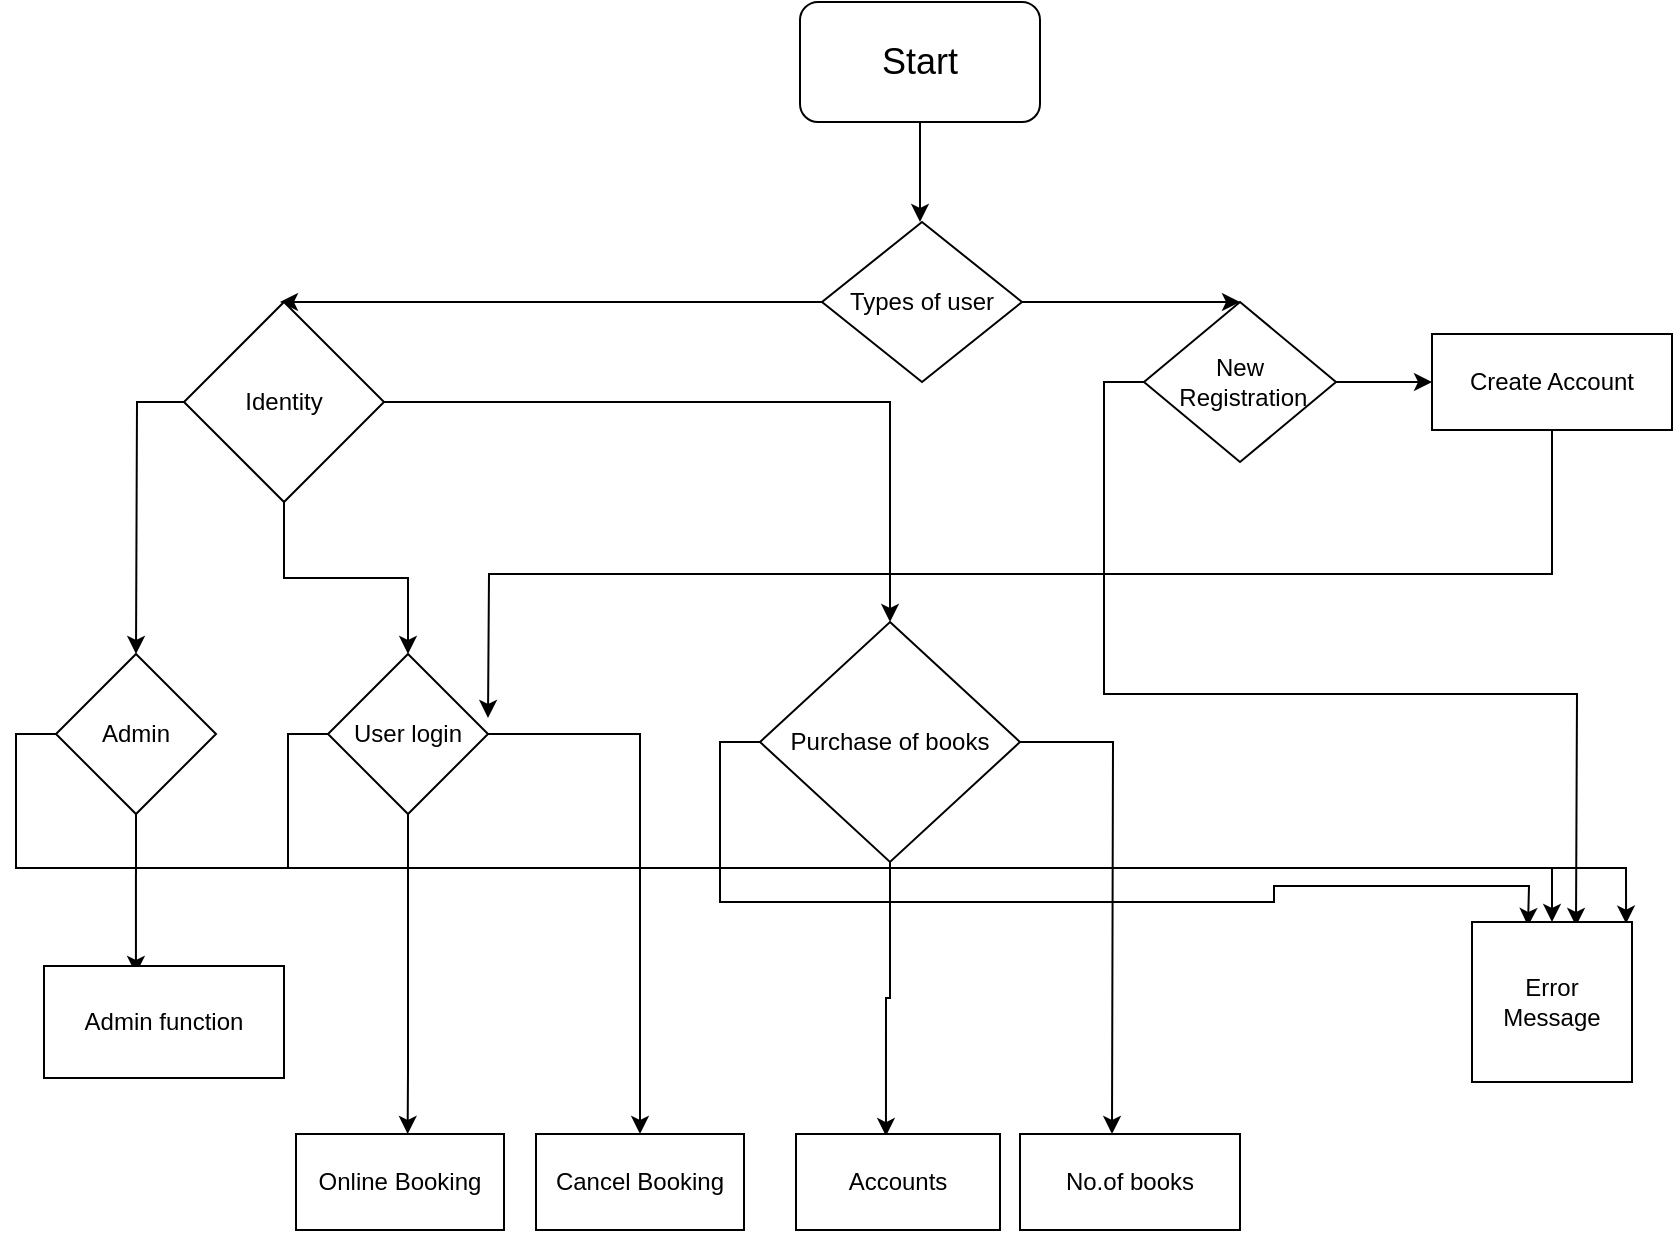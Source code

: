 <mxfile version="12.0.2" type="device" pages="1"><diagram id="RTPv92TFNESPTHgvI69m" name="Page-1"><mxGraphModel dx="2390" dy="634" grid="1" gridSize="8" guides="1" tooltips="1" connect="1" arrows="1" fold="1" page="1" pageScale="1" pageWidth="850" pageHeight="1100" math="0" shadow="0"><root><mxCell id="0"/><mxCell id="1" parent="0"/><mxCell id="o3ugFpkOhrvy6yKHqtfu-4" value="&lt;font style=&quot;font-size: 18px&quot;&gt;Start&lt;/font&gt;" style="rounded=1;whiteSpace=wrap;html=1;" vertex="1" parent="1"><mxGeometry x="380" y="50" width="120" height="60" as="geometry"/></mxCell><mxCell id="o3ugFpkOhrvy6yKHqtfu-7" value="" style="endArrow=classic;html=1;exitX=0.5;exitY=1;exitDx=0;exitDy=0;" edge="1" parent="1" source="o3ugFpkOhrvy6yKHqtfu-4"><mxGeometry width="50" height="50" relative="1" as="geometry"><mxPoint x="380" y="210" as="sourcePoint"/><mxPoint x="440" y="160" as="targetPoint"/></mxGeometry></mxCell><mxCell id="o3ugFpkOhrvy6yKHqtfu-11" style="edgeStyle=orthogonalEdgeStyle;rounded=0;orthogonalLoop=1;jettySize=auto;html=1;exitX=1;exitY=0.5;exitDx=0;exitDy=0;" edge="1" parent="1" source="o3ugFpkOhrvy6yKHqtfu-8"><mxGeometry relative="1" as="geometry"><mxPoint x="600" y="200" as="targetPoint"/></mxGeometry></mxCell><mxCell id="o3ugFpkOhrvy6yKHqtfu-12" style="edgeStyle=orthogonalEdgeStyle;rounded=0;orthogonalLoop=1;jettySize=auto;html=1;exitX=0;exitY=0.5;exitDx=0;exitDy=0;" edge="1" parent="1" source="o3ugFpkOhrvy6yKHqtfu-8"><mxGeometry relative="1" as="geometry"><mxPoint x="120" y="200" as="targetPoint"/></mxGeometry></mxCell><mxCell id="o3ugFpkOhrvy6yKHqtfu-8" value="Types of user&lt;br&gt;" style="rhombus;whiteSpace=wrap;html=1;" vertex="1" parent="1"><mxGeometry x="391" y="160" width="100" height="80" as="geometry"/></mxCell><mxCell id="o3ugFpkOhrvy6yKHqtfu-14" style="edgeStyle=orthogonalEdgeStyle;rounded=0;orthogonalLoop=1;jettySize=auto;html=1;exitX=0;exitY=0.5;exitDx=0;exitDy=0;" edge="1" parent="1" source="o3ugFpkOhrvy6yKHqtfu-13"><mxGeometry relative="1" as="geometry"><mxPoint x="48" y="376.0" as="targetPoint"/></mxGeometry></mxCell><mxCell id="o3ugFpkOhrvy6yKHqtfu-25" style="edgeStyle=orthogonalEdgeStyle;rounded=0;orthogonalLoop=1;jettySize=auto;html=1;exitX=0.5;exitY=1;exitDx=0;exitDy=0;entryX=0.5;entryY=0;entryDx=0;entryDy=0;" edge="1" parent="1" source="o3ugFpkOhrvy6yKHqtfu-13" target="o3ugFpkOhrvy6yKHqtfu-19"><mxGeometry relative="1" as="geometry"/></mxCell><mxCell id="o3ugFpkOhrvy6yKHqtfu-27" style="edgeStyle=orthogonalEdgeStyle;rounded=0;orthogonalLoop=1;jettySize=auto;html=1;exitX=1;exitY=0.5;exitDx=0;exitDy=0;entryX=0.5;entryY=0;entryDx=0;entryDy=0;" edge="1" parent="1" source="o3ugFpkOhrvy6yKHqtfu-13" target="o3ugFpkOhrvy6yKHqtfu-26"><mxGeometry relative="1" as="geometry"/></mxCell><mxCell id="o3ugFpkOhrvy6yKHqtfu-13" value="Identity&lt;br&gt;" style="rhombus;whiteSpace=wrap;html=1;" vertex="1" parent="1"><mxGeometry x="72" y="200" width="100" height="100" as="geometry"/></mxCell><mxCell id="o3ugFpkOhrvy6yKHqtfu-17" style="edgeStyle=orthogonalEdgeStyle;rounded=0;orthogonalLoop=1;jettySize=auto;html=1;exitX=0.5;exitY=1;exitDx=0;exitDy=0;entryX=0.383;entryY=0.071;entryDx=0;entryDy=0;entryPerimeter=0;" edge="1" parent="1" source="o3ugFpkOhrvy6yKHqtfu-15" target="o3ugFpkOhrvy6yKHqtfu-16"><mxGeometry relative="1" as="geometry"/></mxCell><mxCell id="o3ugFpkOhrvy6yKHqtfu-39" style="edgeStyle=orthogonalEdgeStyle;rounded=0;orthogonalLoop=1;jettySize=auto;html=1;exitX=0;exitY=0.5;exitDx=0;exitDy=0;entryX=0.963;entryY=0.01;entryDx=0;entryDy=0;entryPerimeter=0;" edge="1" parent="1" source="o3ugFpkOhrvy6yKHqtfu-15" target="o3ugFpkOhrvy6yKHqtfu-42"><mxGeometry relative="1" as="geometry"><mxPoint x="824" y="512.0" as="targetPoint"/></mxGeometry></mxCell><mxCell id="o3ugFpkOhrvy6yKHqtfu-15" value="Admin&lt;br&gt;" style="rhombus;whiteSpace=wrap;html=1;" vertex="1" parent="1"><mxGeometry x="8" y="376" width="80" height="80" as="geometry"/></mxCell><mxCell id="o3ugFpkOhrvy6yKHqtfu-16" value="Admin function&lt;br&gt;" style="rounded=0;whiteSpace=wrap;html=1;" vertex="1" parent="1"><mxGeometry x="2" y="532" width="120" height="56" as="geometry"/></mxCell><mxCell id="o3ugFpkOhrvy6yKHqtfu-20" style="edgeStyle=orthogonalEdgeStyle;rounded=0;orthogonalLoop=1;jettySize=auto;html=1;exitX=0.5;exitY=1;exitDx=0;exitDy=0;" edge="1" parent="1" source="o3ugFpkOhrvy6yKHqtfu-19"><mxGeometry relative="1" as="geometry"><mxPoint x="183.833" y="616" as="targetPoint"/><Array as="points"><mxPoint x="184" y="584"/><mxPoint x="184" y="584"/></Array></mxGeometry></mxCell><mxCell id="o3ugFpkOhrvy6yKHqtfu-23" style="edgeStyle=orthogonalEdgeStyle;rounded=0;orthogonalLoop=1;jettySize=auto;html=1;exitX=1;exitY=0.5;exitDx=0;exitDy=0;entryX=0.5;entryY=0;entryDx=0;entryDy=0;" edge="1" parent="1" source="o3ugFpkOhrvy6yKHqtfu-19" target="o3ugFpkOhrvy6yKHqtfu-22"><mxGeometry relative="1" as="geometry"/></mxCell><mxCell id="o3ugFpkOhrvy6yKHqtfu-38" style="edgeStyle=orthogonalEdgeStyle;rounded=0;orthogonalLoop=1;jettySize=auto;html=1;exitX=0;exitY=0.5;exitDx=0;exitDy=0;" edge="1" parent="1" source="o3ugFpkOhrvy6yKHqtfu-19" target="o3ugFpkOhrvy6yKHqtfu-42"><mxGeometry relative="1" as="geometry"><mxPoint x="696" y="512.0" as="targetPoint"/><Array as="points"><mxPoint x="124" y="416"/><mxPoint x="124" y="483"/><mxPoint x="756" y="483"/></Array></mxGeometry></mxCell><mxCell id="o3ugFpkOhrvy6yKHqtfu-19" value="User login&lt;br&gt;" style="rhombus;whiteSpace=wrap;html=1;" vertex="1" parent="1"><mxGeometry x="144" y="376" width="80" height="80" as="geometry"/></mxCell><mxCell id="o3ugFpkOhrvy6yKHqtfu-21" value="Online Booking&lt;br&gt;" style="rounded=0;whiteSpace=wrap;html=1;" vertex="1" parent="1"><mxGeometry x="128" y="616" width="104" height="48" as="geometry"/></mxCell><mxCell id="o3ugFpkOhrvy6yKHqtfu-22" value="Cancel Booking&lt;br&gt;" style="rounded=0;whiteSpace=wrap;html=1;" vertex="1" parent="1"><mxGeometry x="248" y="616" width="104" height="48" as="geometry"/></mxCell><mxCell id="o3ugFpkOhrvy6yKHqtfu-31" style="edgeStyle=orthogonalEdgeStyle;rounded=0;orthogonalLoop=1;jettySize=auto;html=1;exitX=1;exitY=0.5;exitDx=0;exitDy=0;" edge="1" parent="1" source="o3ugFpkOhrvy6yKHqtfu-26"><mxGeometry relative="1" as="geometry"><mxPoint x="536" y="616" as="targetPoint"/></mxGeometry></mxCell><mxCell id="o3ugFpkOhrvy6yKHqtfu-41" style="edgeStyle=orthogonalEdgeStyle;rounded=0;orthogonalLoop=1;jettySize=auto;html=1;exitX=0;exitY=0.5;exitDx=0;exitDy=0;" edge="1" parent="1" source="o3ugFpkOhrvy6yKHqtfu-26"><mxGeometry relative="1" as="geometry"><mxPoint x="744" y="512.0" as="targetPoint"/></mxGeometry></mxCell><mxCell id="o3ugFpkOhrvy6yKHqtfu-44" style="edgeStyle=orthogonalEdgeStyle;rounded=0;orthogonalLoop=1;jettySize=auto;html=1;exitX=0.5;exitY=1;exitDx=0;exitDy=0;entryX=0.441;entryY=0.021;entryDx=0;entryDy=0;entryPerimeter=0;" edge="1" parent="1" source="o3ugFpkOhrvy6yKHqtfu-26" target="o3ugFpkOhrvy6yKHqtfu-30"><mxGeometry relative="1" as="geometry"/></mxCell><mxCell id="o3ugFpkOhrvy6yKHqtfu-26" value="Purchase of books&lt;br&gt;" style="rhombus;whiteSpace=wrap;html=1;" vertex="1" parent="1"><mxGeometry x="360" y="360" width="130" height="120" as="geometry"/></mxCell><mxCell id="o3ugFpkOhrvy6yKHqtfu-30" value="Accounts&lt;br&gt;" style="rounded=0;whiteSpace=wrap;html=1;" vertex="1" parent="1"><mxGeometry x="378" y="616" width="102" height="48" as="geometry"/></mxCell><mxCell id="o3ugFpkOhrvy6yKHqtfu-32" value="No.of books&lt;br&gt;" style="rounded=0;whiteSpace=wrap;html=1;" vertex="1" parent="1"><mxGeometry x="490" y="616" width="110" height="48" as="geometry"/></mxCell><mxCell id="o3ugFpkOhrvy6yKHqtfu-34" style="edgeStyle=orthogonalEdgeStyle;rounded=0;orthogonalLoop=1;jettySize=auto;html=1;exitX=1;exitY=0.5;exitDx=0;exitDy=0;" edge="1" parent="1" source="o3ugFpkOhrvy6yKHqtfu-33"><mxGeometry relative="1" as="geometry"><mxPoint x="696" y="240" as="targetPoint"/></mxGeometry></mxCell><mxCell id="o3ugFpkOhrvy6yKHqtfu-36" style="edgeStyle=orthogonalEdgeStyle;rounded=0;orthogonalLoop=1;jettySize=auto;html=1;exitX=0;exitY=0.5;exitDx=0;exitDy=0;" edge="1" parent="1" source="o3ugFpkOhrvy6yKHqtfu-33"><mxGeometry relative="1" as="geometry"><mxPoint x="768" y="512" as="targetPoint"/></mxGeometry></mxCell><mxCell id="o3ugFpkOhrvy6yKHqtfu-33" value="New&lt;br&gt;&amp;nbsp;Registration&lt;br&gt;" style="rhombus;whiteSpace=wrap;html=1;" vertex="1" parent="1"><mxGeometry x="552" y="200" width="96" height="80" as="geometry"/></mxCell><mxCell id="o3ugFpkOhrvy6yKHqtfu-43" style="edgeStyle=orthogonalEdgeStyle;rounded=0;orthogonalLoop=1;jettySize=auto;html=1;exitX=0.5;exitY=1;exitDx=0;exitDy=0;" edge="1" parent="1" source="o3ugFpkOhrvy6yKHqtfu-35"><mxGeometry relative="1" as="geometry"><mxPoint x="224" y="408" as="targetPoint"/></mxGeometry></mxCell><mxCell id="o3ugFpkOhrvy6yKHqtfu-35" value="Create Account&lt;br&gt;" style="rounded=0;whiteSpace=wrap;html=1;" vertex="1" parent="1"><mxGeometry x="696" y="216" width="120" height="48" as="geometry"/></mxCell><mxCell id="o3ugFpkOhrvy6yKHqtfu-42" value="Error&lt;br&gt;Message&lt;br&gt;" style="whiteSpace=wrap;html=1;aspect=fixed;" vertex="1" parent="1"><mxGeometry x="716" y="510" width="80" height="80" as="geometry"/></mxCell></root></mxGraphModel></diagram></mxfile>